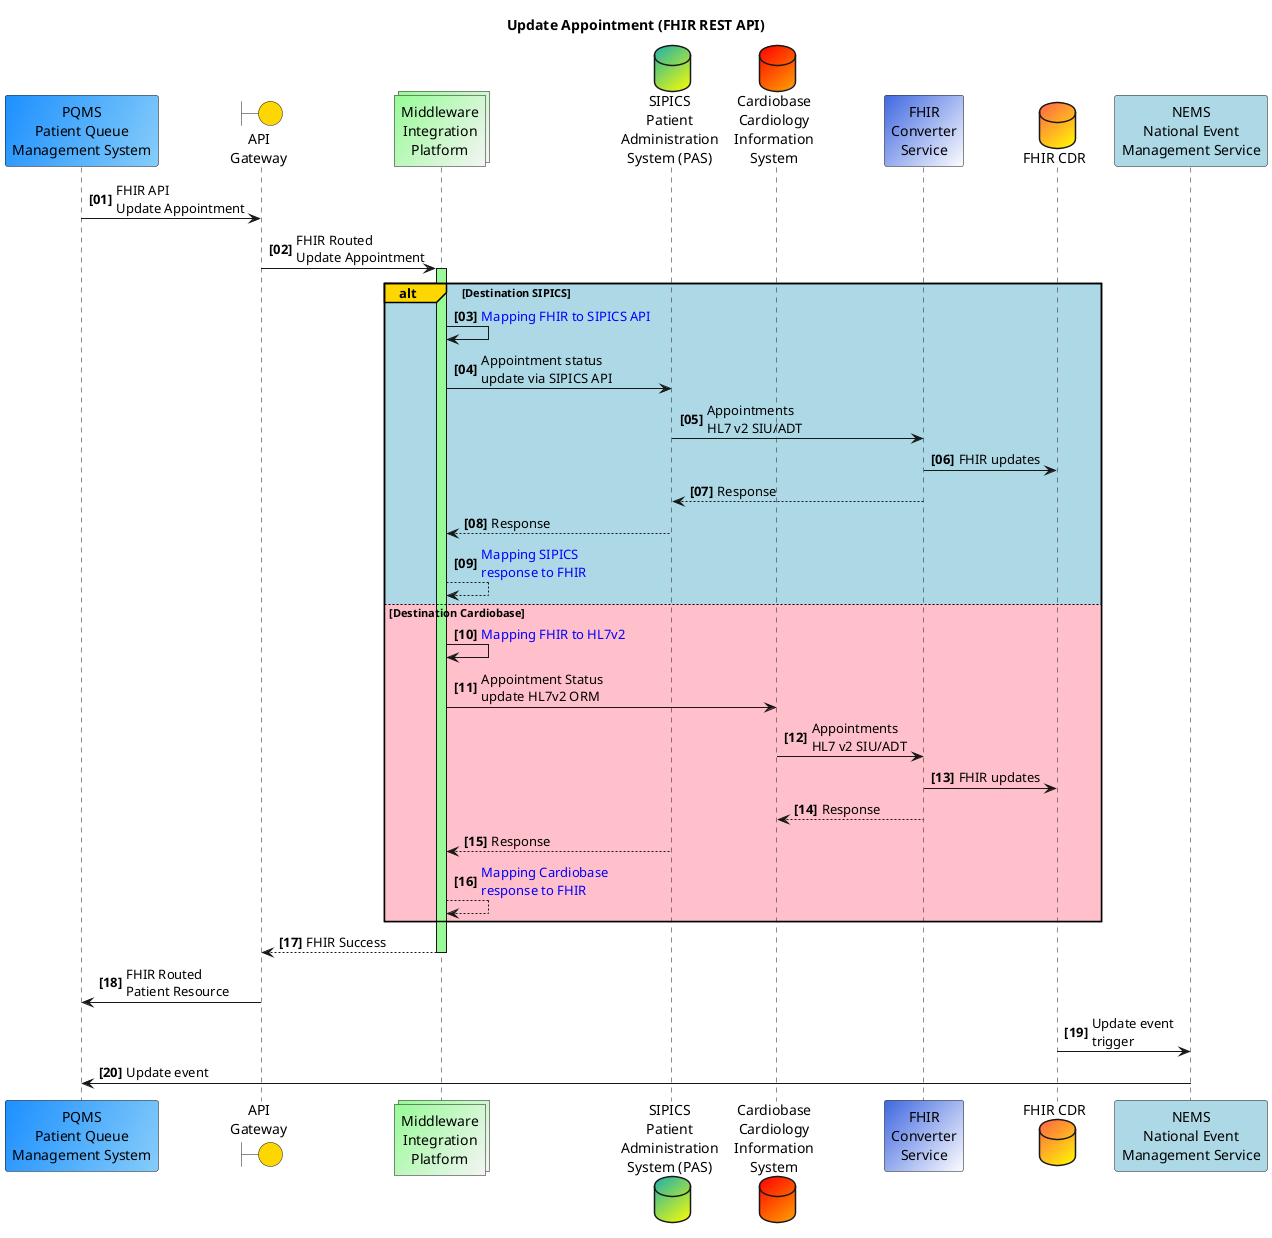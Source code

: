 @startuml
'https://plantuml.com/sequence-diagram

autonumber "<b>[00]"
Participant "PQMS\nPatient Queue\nManagement System" as p #dodgerblue/lightskyblue
Boundary "API\nGateway" as a #gold
Collections "Middleware\nIntegration\nPlatform" as m #palegreen/whitesmoke
Database "SIPICS\nPatient\nAdministration\nSystem (PAS)" as s #LightSeaGreen/yellow
Database "Cardiobase\nCardiology\nInformation\nSystem" as c #red/orange
Participant "FHIR\nConverter\nService" as f #royalblue/white
Database "FHIR CDR" as w #tomato/yellow
Participant "NEMS\nNational Event\nManagement Service" as n #lightblue

title Update Appointment (FHIR REST API)
p -> a: FHIR API\nUpdate Appointment
a -> m++ #palegreen: FHIR Routed\nUpdate Appointment
alt#Gold #lightblue Destination SIPICS
  m -> m: <font color=blue>Mapping FHIR to SIPICS API
  m -> s: Appointment status\nupdate via SIPICS API
  s -> f: Appointments\nHL7 v2 SIU/ADT
  f -> w: FHIR updates
  f --> s: Response
  s --> m: Response
  m --> m: <font color=blue>Mapping SIPICS\n<font color=blue>response to FHIR
else #Pink Destination Cardiobase
  m -> m: <font color=blue>Mapping FHIR to HL7v2
  m -> c: Appointment Status\nupdate HL7v2 ORM
  c -> f: Appointments\nHL7 v2 SIU/ADT
  f -> w: FHIR updates
  f --> c: Response
  s --> m: Response
  m --> m: <font color=blue>Mapping Cardiobase\n<font color=blue>response to FHIR
end
return FHIR Success
a->p: FHIR Routed\nPatient Resource



w -> n: Update event\ntrigger
n -> p: Update event




@enduml

